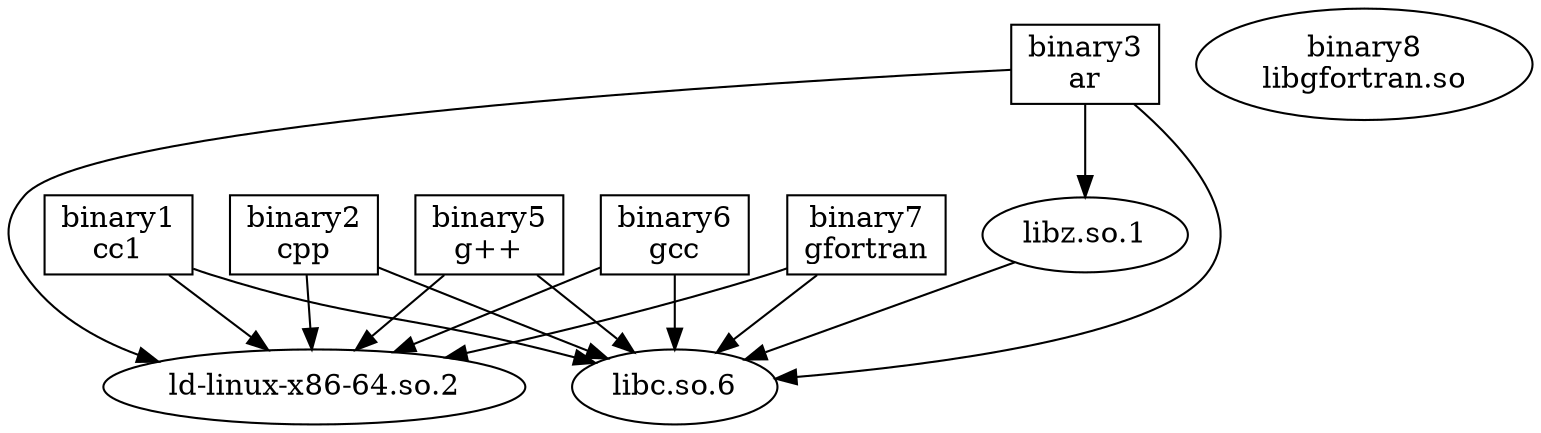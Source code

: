 digraph SBOM {
    node [shape=record];
    // Metadata
    // Platform: x86_64-linux-gnu (x86_64)
    // Description: GNU Compiler Collection (Debian 4.1.1-21)
    "2bc75fa5ad779c5329d271546bcf9f65" [label="binary1\ncc1", shape=box];
    "2bc75fa5ad779c5329d271546bcf9f65" -> "009a09df458d78514d3f7324b74da26c";
    "2bc75fa5ad779c5329d271546bcf9f65" -> "786209f5ea18ea186d34979aa51f3343";
    "009a09df458d78514d3f7324b74da26c" [label="libc.so.6\n", shape=ellipse];
    "786209f5ea18ea186d34979aa51f3343" [label="ld-linux-x86-64.so.2\n", shape=ellipse];
    "2f25beac43c57116de46e227db57d08b" [label="binary2\ncpp", shape=box];
    "2f25beac43c57116de46e227db57d08b" -> "009a09df458d78514d3f7324b74da26c";
    "2f25beac43c57116de46e227db57d08b" -> "786209f5ea18ea186d34979aa51f3343";
    "ca21ec459bc61bf3f37b802de95643b5" [label="binary3\nar", shape=box];
    "ca21ec459bc61bf3f37b802de95643b5" -> "a472f69d270ee71120f52afd509771bc";
    "ca21ec459bc61bf3f37b802de95643b5" -> "009a09df458d78514d3f7324b74da26c";
    "ca21ec459bc61bf3f37b802de95643b5" -> "786209f5ea18ea186d34979aa51f3343";
    "a472f69d270ee71120f52afd509771bc" [label="libz.so.1\n", shape=ellipse];
    "a472f69d270ee71120f52afd509771bc" -> "009a09df458d78514d3f7324b74da26c";
    "9d7a37a8d8926db082066c37ff6852fc" [label="binary5\ng++", shape=box];
    "9d7a37a8d8926db082066c37ff6852fc" -> "009a09df458d78514d3f7324b74da26c";
    "9d7a37a8d8926db082066c37ff6852fc" -> "786209f5ea18ea186d34979aa51f3343";
    "146b59f46d09b9234d28aa1db18a8e88" [label="binary6\ngcc", shape=box];
    "146b59f46d09b9234d28aa1db18a8e88" -> "009a09df458d78514d3f7324b74da26c";
    "146b59f46d09b9234d28aa1db18a8e88" -> "786209f5ea18ea186d34979aa51f3343";
    "40aa837904b50328ebbf3a3380e966dc" [label="binary7\ngfortran", shape=box];
    "40aa837904b50328ebbf3a3380e966dc" -> "009a09df458d78514d3f7324b74da26c";
    "40aa837904b50328ebbf3a3380e966dc" -> "786209f5ea18ea186d34979aa51f3343";
    "26baa7feee82f39e2738cfe1f603d776" [label="binary8\nlibgfortran.so", shape=ellipse];
}
